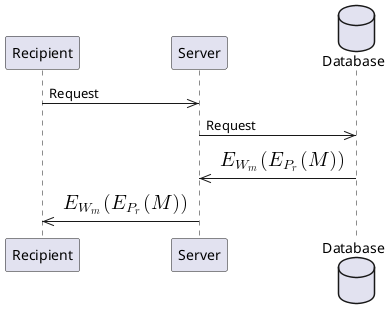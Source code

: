 @startuml
participant Recipient
participant Server
database Database

Recipient ->> Server: Request
Server ->> Database: Request
Database ->> Server: <math>E_{W_m}(E_{P_r}(M))</math>
Server ->> Recipient: <math>E_{W_m}(E_{P_r}(M))</math>
@enduml